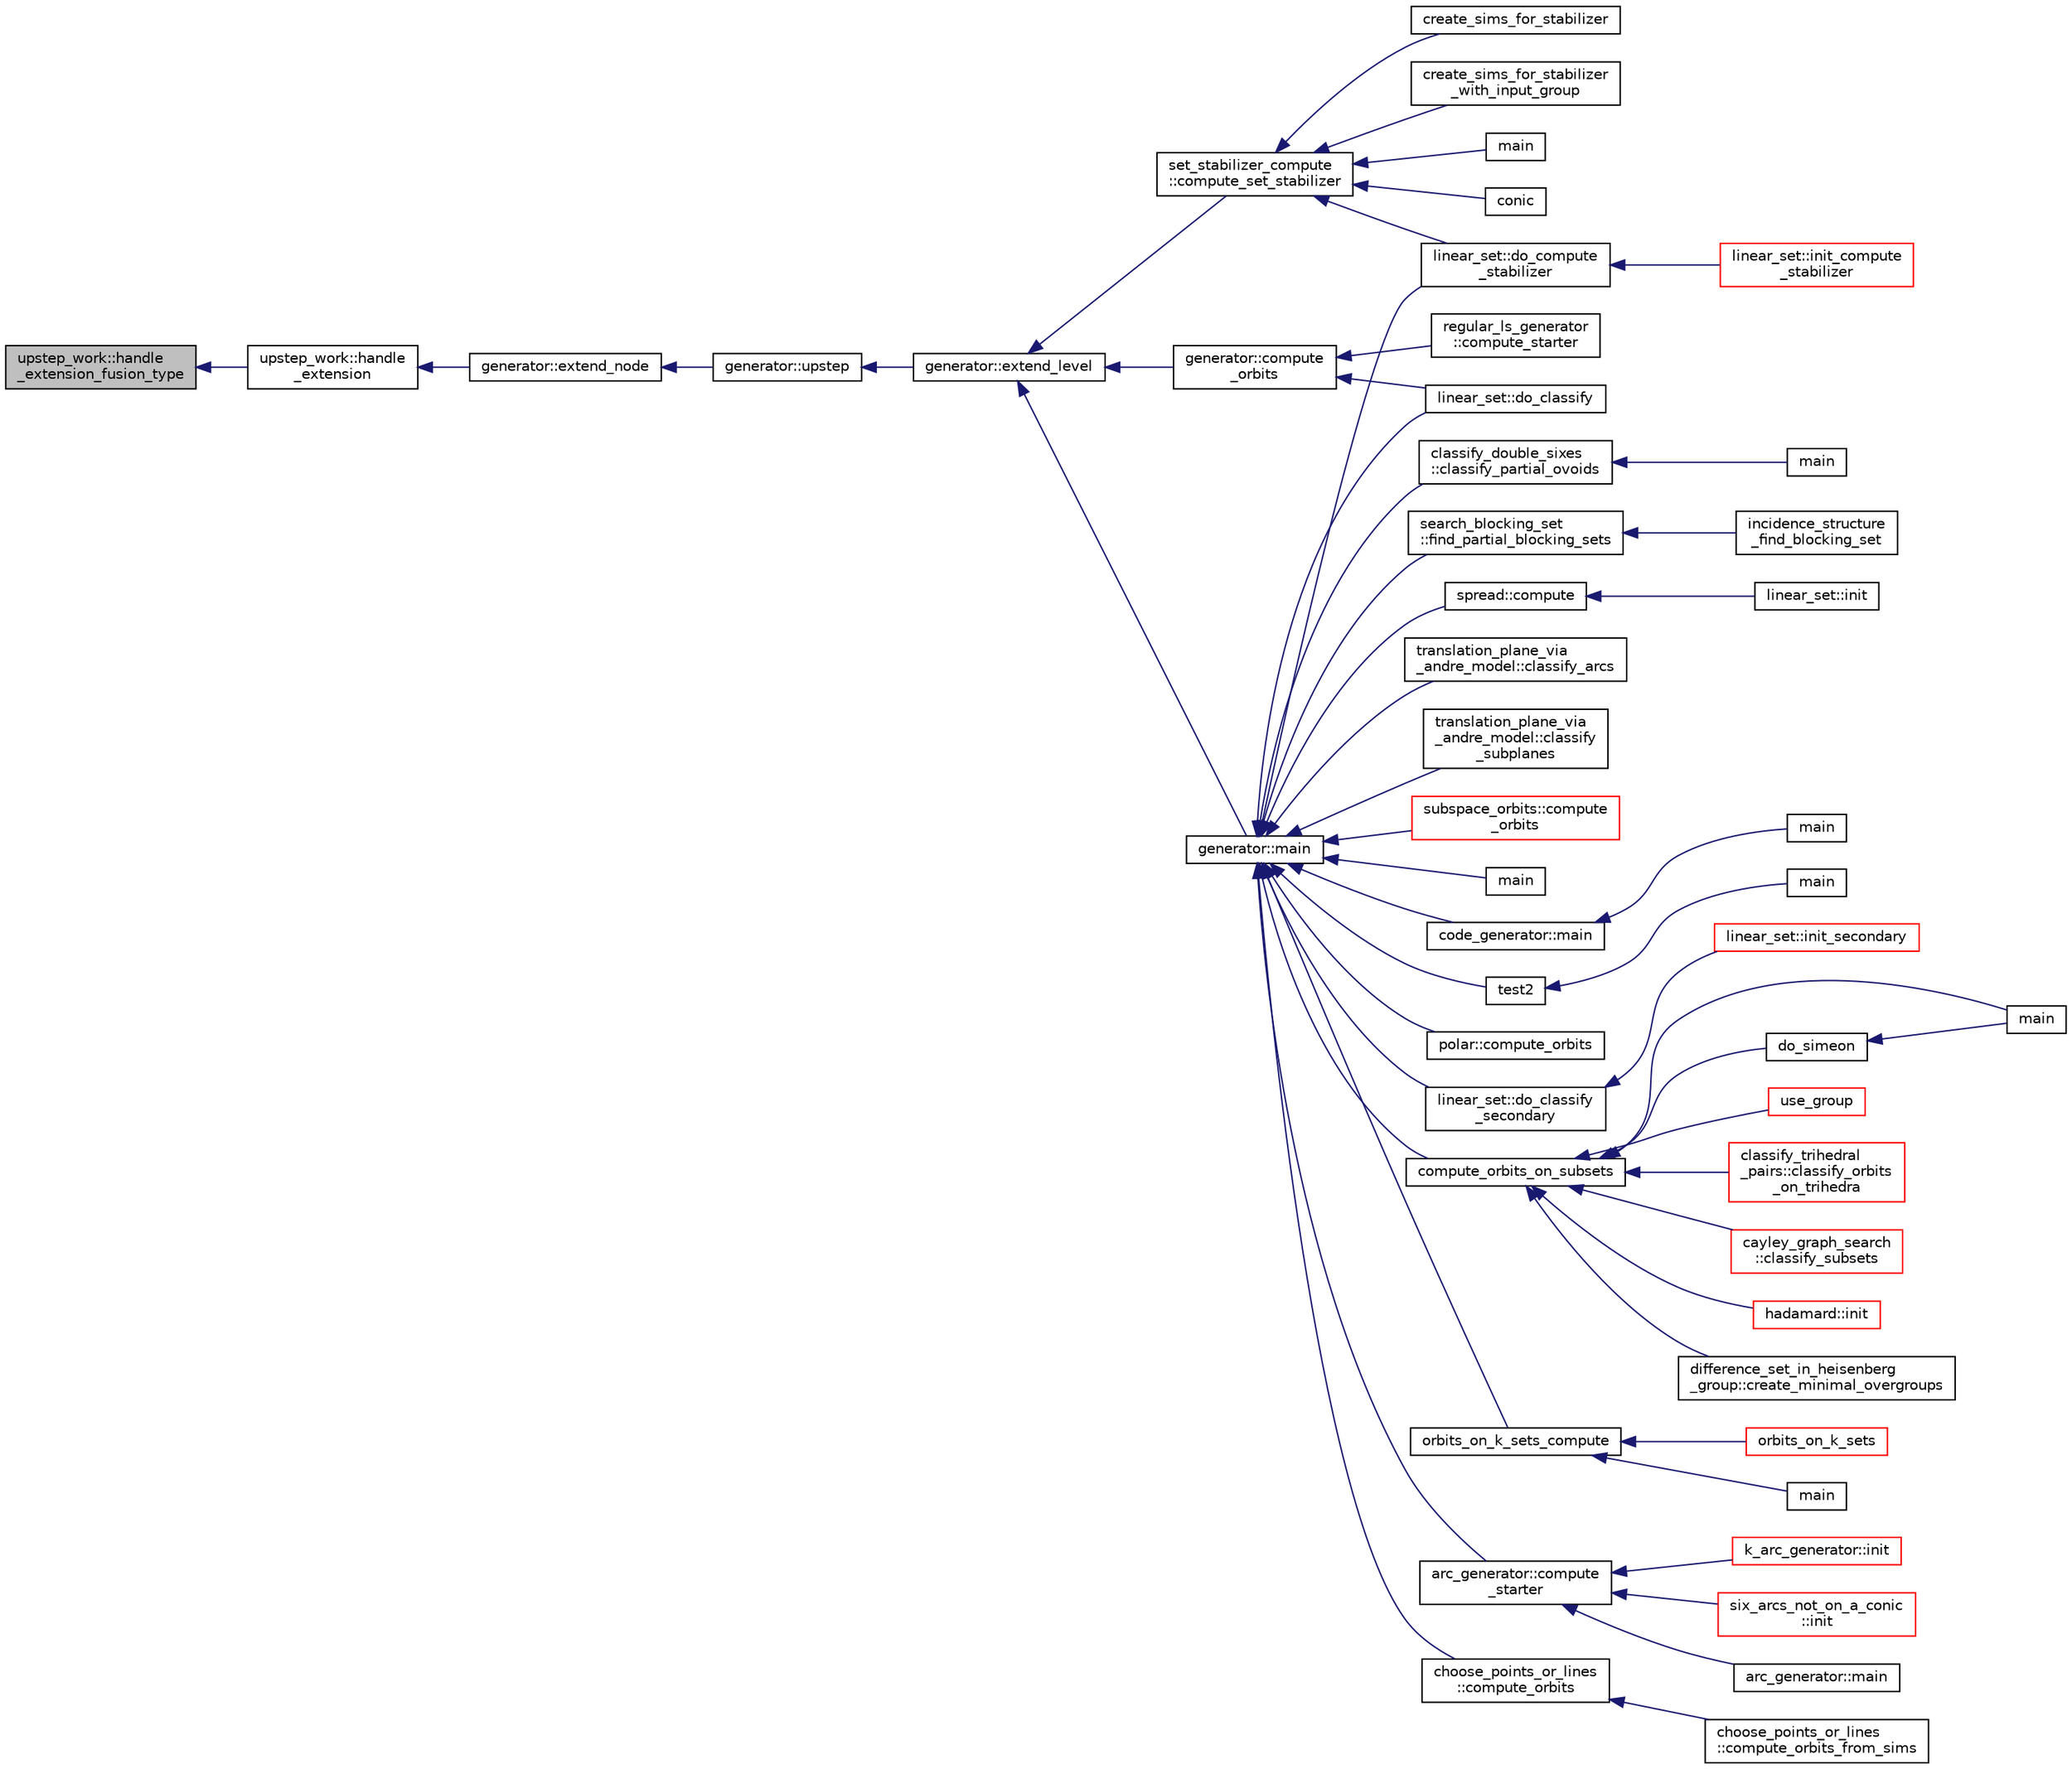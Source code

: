 digraph "upstep_work::handle_extension_fusion_type"
{
  edge [fontname="Helvetica",fontsize="10",labelfontname="Helvetica",labelfontsize="10"];
  node [fontname="Helvetica",fontsize="10",shape=record];
  rankdir="LR";
  Node1028 [label="upstep_work::handle\l_extension_fusion_type",height=0.2,width=0.4,color="black", fillcolor="grey75", style="filled", fontcolor="black"];
  Node1028 -> Node1029 [dir="back",color="midnightblue",fontsize="10",style="solid",fontname="Helvetica"];
  Node1029 [label="upstep_work::handle\l_extension",height=0.2,width=0.4,color="black", fillcolor="white", style="filled",URL="$d2/dd6/classupstep__work.html#ad8ba22a74e9884f92e11340b24e6a6d6"];
  Node1029 -> Node1030 [dir="back",color="midnightblue",fontsize="10",style="solid",fontname="Helvetica"];
  Node1030 [label="generator::extend_node",height=0.2,width=0.4,color="black", fillcolor="white", style="filled",URL="$d7/d73/classgenerator.html#ac71fa071cf218f54cdd9306a541744ae"];
  Node1030 -> Node1031 [dir="back",color="midnightblue",fontsize="10",style="solid",fontname="Helvetica"];
  Node1031 [label="generator::upstep",height=0.2,width=0.4,color="black", fillcolor="white", style="filled",URL="$d7/d73/classgenerator.html#ae0f2cebdabc821837f633656d7b0fdfe"];
  Node1031 -> Node1032 [dir="back",color="midnightblue",fontsize="10",style="solid",fontname="Helvetica"];
  Node1032 [label="generator::extend_level",height=0.2,width=0.4,color="black", fillcolor="white", style="filled",URL="$d7/d73/classgenerator.html#a91b84d80ccec0cd2136bc221c30e0f8e"];
  Node1032 -> Node1033 [dir="back",color="midnightblue",fontsize="10",style="solid",fontname="Helvetica"];
  Node1033 [label="set_stabilizer_compute\l::compute_set_stabilizer",height=0.2,width=0.4,color="black", fillcolor="white", style="filled",URL="$d8/dc6/classset__stabilizer__compute.html#ad4f92074322e98c7cd0ed5d4f8486b76"];
  Node1033 -> Node1034 [dir="back",color="midnightblue",fontsize="10",style="solid",fontname="Helvetica"];
  Node1034 [label="main",height=0.2,width=0.4,color="black", fillcolor="white", style="filled",URL="$db/d67/test__hyperoval_8_c.html#a3c04138a5bfe5d72780bb7e82a18e627"];
  Node1033 -> Node1035 [dir="back",color="midnightblue",fontsize="10",style="solid",fontname="Helvetica"];
  Node1035 [label="conic",height=0.2,width=0.4,color="black", fillcolor="white", style="filled",URL="$d4/de8/conic_8_c.html#a96def9474b981a9d5831a9b48d85d652"];
  Node1033 -> Node1036 [dir="back",color="midnightblue",fontsize="10",style="solid",fontname="Helvetica"];
  Node1036 [label="linear_set::do_compute\l_stabilizer",height=0.2,width=0.4,color="black", fillcolor="white", style="filled",URL="$dd/d86/classlinear__set.html#ae8f58ded28fb5370f4459cca42b7463b"];
  Node1036 -> Node1037 [dir="back",color="midnightblue",fontsize="10",style="solid",fontname="Helvetica"];
  Node1037 [label="linear_set::init_compute\l_stabilizer",height=0.2,width=0.4,color="red", fillcolor="white", style="filled",URL="$dd/d86/classlinear__set.html#a0cc3eaec1896fdc977b62e94623b055b"];
  Node1033 -> Node1039 [dir="back",color="midnightblue",fontsize="10",style="solid",fontname="Helvetica"];
  Node1039 [label="create_sims_for_stabilizer",height=0.2,width=0.4,color="black", fillcolor="white", style="filled",URL="$d0/d76/tl__algebra__and__number__theory_8h.html#af2c67d225072549409be710ac3cd30f8"];
  Node1033 -> Node1040 [dir="back",color="midnightblue",fontsize="10",style="solid",fontname="Helvetica"];
  Node1040 [label="create_sims_for_stabilizer\l_with_input_group",height=0.2,width=0.4,color="black", fillcolor="white", style="filled",URL="$d0/d76/tl__algebra__and__number__theory_8h.html#af5482567a8d6ba5c2fe593bf6f7f9a0f"];
  Node1032 -> Node1041 [dir="back",color="midnightblue",fontsize="10",style="solid",fontname="Helvetica"];
  Node1041 [label="generator::compute\l_orbits",height=0.2,width=0.4,color="black", fillcolor="white", style="filled",URL="$d7/d73/classgenerator.html#a23989bc20ecaaed39c4119c758367f40"];
  Node1041 -> Node1042 [dir="back",color="midnightblue",fontsize="10",style="solid",fontname="Helvetica"];
  Node1042 [label="regular_ls_generator\l::compute_starter",height=0.2,width=0.4,color="black", fillcolor="white", style="filled",URL="$d2/dd8/classregular__ls__generator.html#aa38907741058694a73194b02ceb4a53d"];
  Node1041 -> Node1043 [dir="back",color="midnightblue",fontsize="10",style="solid",fontname="Helvetica"];
  Node1043 [label="linear_set::do_classify",height=0.2,width=0.4,color="black", fillcolor="white", style="filled",URL="$dd/d86/classlinear__set.html#a3eb2dbce7fa8b71901dfc12f288ddd0c"];
  Node1032 -> Node1044 [dir="back",color="midnightblue",fontsize="10",style="solid",fontname="Helvetica"];
  Node1044 [label="generator::main",height=0.2,width=0.4,color="black", fillcolor="white", style="filled",URL="$d7/d73/classgenerator.html#a01abff8e9f231bf0d82e2e8e0061f242"];
  Node1044 -> Node1045 [dir="back",color="midnightblue",fontsize="10",style="solid",fontname="Helvetica"];
  Node1045 [label="main",height=0.2,width=0.4,color="black", fillcolor="white", style="filled",URL="$d2/d11/codes_8h.html#a217dbf8b442f20279ea00b898af96f52"];
  Node1044 -> Node1046 [dir="back",color="midnightblue",fontsize="10",style="solid",fontname="Helvetica"];
  Node1046 [label="code_generator::main",height=0.2,width=0.4,color="black", fillcolor="white", style="filled",URL="$db/d37/classcode__generator.html#ab3cf3a306e4032c2b471ac95321c599f"];
  Node1046 -> Node1047 [dir="back",color="midnightblue",fontsize="10",style="solid",fontname="Helvetica"];
  Node1047 [label="main",height=0.2,width=0.4,color="black", fillcolor="white", style="filled",URL="$d4/d4f/codes_8_c.html#a217dbf8b442f20279ea00b898af96f52"];
  Node1044 -> Node1048 [dir="back",color="midnightblue",fontsize="10",style="solid",fontname="Helvetica"];
  Node1048 [label="test2",height=0.2,width=0.4,color="black", fillcolor="white", style="filled",URL="$d9/db0/factor__space_8_c.html#a39d73a812e5fd8f1bc111e948368cb10"];
  Node1048 -> Node1049 [dir="back",color="midnightblue",fontsize="10",style="solid",fontname="Helvetica"];
  Node1049 [label="main",height=0.2,width=0.4,color="black", fillcolor="white", style="filled",URL="$d9/db0/factor__space_8_c.html#a3c04138a5bfe5d72780bb7e82a18e627"];
  Node1044 -> Node1050 [dir="back",color="midnightblue",fontsize="10",style="solid",fontname="Helvetica"];
  Node1050 [label="polar::compute_orbits",height=0.2,width=0.4,color="black", fillcolor="white", style="filled",URL="$da/d1c/classpolar.html#ac4c3c4f95d14c74ff4a3ec3f3479a1da"];
  Node1044 -> Node1043 [dir="back",color="midnightblue",fontsize="10",style="solid",fontname="Helvetica"];
  Node1044 -> Node1051 [dir="back",color="midnightblue",fontsize="10",style="solid",fontname="Helvetica"];
  Node1051 [label="linear_set::do_classify\l_secondary",height=0.2,width=0.4,color="black", fillcolor="white", style="filled",URL="$dd/d86/classlinear__set.html#a47eb7f9995f3343abd3bdfbf9a9a9162"];
  Node1051 -> Node1052 [dir="back",color="midnightblue",fontsize="10",style="solid",fontname="Helvetica"];
  Node1052 [label="linear_set::init_secondary",height=0.2,width=0.4,color="red", fillcolor="white", style="filled",URL="$dd/d86/classlinear__set.html#a7bf8cd7805559b5762921687a7c1ed97"];
  Node1044 -> Node1036 [dir="back",color="midnightblue",fontsize="10",style="solid",fontname="Helvetica"];
  Node1044 -> Node1054 [dir="back",color="midnightblue",fontsize="10",style="solid",fontname="Helvetica"];
  Node1054 [label="compute_orbits_on_subsets",height=0.2,width=0.4,color="black", fillcolor="white", style="filled",URL="$d3/d35/snakes__and__ladders__global_8_c.html#af33697aede0480110b1227f727252637"];
  Node1054 -> Node1055 [dir="back",color="midnightblue",fontsize="10",style="solid",fontname="Helvetica"];
  Node1055 [label="cayley_graph_search\l::classify_subsets",height=0.2,width=0.4,color="red", fillcolor="white", style="filled",URL="$de/dae/classcayley__graph__search.html#a4cf8a90752e018a281481ac80ad52c4b"];
  Node1054 -> Node1058 [dir="back",color="midnightblue",fontsize="10",style="solid",fontname="Helvetica"];
  Node1058 [label="hadamard::init",height=0.2,width=0.4,color="red", fillcolor="white", style="filled",URL="$d7/dbb/classhadamard.html#a16af359850b8bdd0d2a73e260d496c33"];
  Node1054 -> Node1060 [dir="back",color="midnightblue",fontsize="10",style="solid",fontname="Helvetica"];
  Node1060 [label="difference_set_in_heisenberg\l_group::create_minimal_overgroups",height=0.2,width=0.4,color="black", fillcolor="white", style="filled",URL="$de/d8a/classdifference__set__in__heisenberg__group.html#a9bde5ad5da3ebaebf98fbfd3e8110b79"];
  Node1054 -> Node1061 [dir="back",color="midnightblue",fontsize="10",style="solid",fontname="Helvetica"];
  Node1061 [label="main",height=0.2,width=0.4,color="black", fillcolor="white", style="filled",URL="$d5/d13/simeon_8_c.html#ae66f6b31b5ad750f1fe042a706a4e3d4"];
  Node1054 -> Node1062 [dir="back",color="midnightblue",fontsize="10",style="solid",fontname="Helvetica"];
  Node1062 [label="do_simeon",height=0.2,width=0.4,color="black", fillcolor="white", style="filled",URL="$d5/d13/simeon_8_c.html#a36cf3f9cb484fa44da7a7dfcbe9385d0"];
  Node1062 -> Node1061 [dir="back",color="midnightblue",fontsize="10",style="solid",fontname="Helvetica"];
  Node1054 -> Node1063 [dir="back",color="midnightblue",fontsize="10",style="solid",fontname="Helvetica"];
  Node1063 [label="use_group",height=0.2,width=0.4,color="red", fillcolor="white", style="filled",URL="$d9/d9f/all__cliques_8_c.html#aba62531e97173264c39afe2c7857af31"];
  Node1054 -> Node1065 [dir="back",color="midnightblue",fontsize="10",style="solid",fontname="Helvetica"];
  Node1065 [label="classify_trihedral\l_pairs::classify_orbits\l_on_trihedra",height=0.2,width=0.4,color="red", fillcolor="white", style="filled",URL="$d1/d21/classclassify__trihedral__pairs.html#a99625621bfba4bb65b3d60304b306539"];
  Node1044 -> Node1072 [dir="back",color="midnightblue",fontsize="10",style="solid",fontname="Helvetica"];
  Node1072 [label="orbits_on_k_sets_compute",height=0.2,width=0.4,color="black", fillcolor="white", style="filled",URL="$d3/d35/snakes__and__ladders__global_8_c.html#a96743526b15703539d544499276aaa71"];
  Node1072 -> Node1073 [dir="back",color="midnightblue",fontsize="10",style="solid",fontname="Helvetica"];
  Node1073 [label="main",height=0.2,width=0.4,color="black", fillcolor="white", style="filled",URL="$d9/d5f/example__fano__plane_8_c.html#ae66f6b31b5ad750f1fe042a706a4e3d4"];
  Node1072 -> Node1074 [dir="back",color="midnightblue",fontsize="10",style="solid",fontname="Helvetica"];
  Node1074 [label="orbits_on_k_sets",height=0.2,width=0.4,color="red", fillcolor="white", style="filled",URL="$d3/d35/snakes__and__ladders__global_8_c.html#afe3d79116aa8b4d1a93d444a3a979b6e"];
  Node1044 -> Node1083 [dir="back",color="midnightblue",fontsize="10",style="solid",fontname="Helvetica"];
  Node1083 [label="arc_generator::compute\l_starter",height=0.2,width=0.4,color="black", fillcolor="white", style="filled",URL="$d4/d21/classarc__generator.html#aad1dcec3a1c302e743d574bd1ac857d9"];
  Node1083 -> Node1082 [dir="back",color="midnightblue",fontsize="10",style="solid",fontname="Helvetica"];
  Node1082 [label="arc_generator::main",height=0.2,width=0.4,color="black", fillcolor="white", style="filled",URL="$d4/d21/classarc__generator.html#ad80140b51b165dad1fe6ab232be7829a"];
  Node1083 -> Node1084 [dir="back",color="midnightblue",fontsize="10",style="solid",fontname="Helvetica"];
  Node1084 [label="k_arc_generator::init",height=0.2,width=0.4,color="red", fillcolor="white", style="filled",URL="$d6/dd8/classk__arc__generator.html#a6036d9f52ede9f8ca681505626b5361d"];
  Node1083 -> Node1086 [dir="back",color="midnightblue",fontsize="10",style="solid",fontname="Helvetica"];
  Node1086 [label="six_arcs_not_on_a_conic\l::init",height=0.2,width=0.4,color="red", fillcolor="white", style="filled",URL="$d8/de6/classsix__arcs__not__on__a__conic.html#a7a4d5cf8a098488729934cfa8a70944a"];
  Node1044 -> Node1088 [dir="back",color="midnightblue",fontsize="10",style="solid",fontname="Helvetica"];
  Node1088 [label="choose_points_or_lines\l::compute_orbits",height=0.2,width=0.4,color="black", fillcolor="white", style="filled",URL="$d6/d75/classchoose__points__or__lines.html#adc353e2d41dc8a39563322c8cdd85f61"];
  Node1088 -> Node1089 [dir="back",color="midnightblue",fontsize="10",style="solid",fontname="Helvetica"];
  Node1089 [label="choose_points_or_lines\l::compute_orbits_from_sims",height=0.2,width=0.4,color="black", fillcolor="white", style="filled",URL="$d6/d75/classchoose__points__or__lines.html#a4fcac2dadf459d7c75187a00a4bd64aa"];
  Node1044 -> Node1090 [dir="back",color="midnightblue",fontsize="10",style="solid",fontname="Helvetica"];
  Node1090 [label="classify_double_sixes\l::classify_partial_ovoids",height=0.2,width=0.4,color="black", fillcolor="white", style="filled",URL="$dd/d23/classclassify__double__sixes.html#a2253fca143a0e8a3e39655eb05668ae9"];
  Node1090 -> Node1091 [dir="back",color="midnightblue",fontsize="10",style="solid",fontname="Helvetica"];
  Node1091 [label="main",height=0.2,width=0.4,color="black", fillcolor="white", style="filled",URL="$df/df8/surface__classify_8_c.html#a217dbf8b442f20279ea00b898af96f52"];
  Node1044 -> Node1092 [dir="back",color="midnightblue",fontsize="10",style="solid",fontname="Helvetica"];
  Node1092 [label="search_blocking_set\l::find_partial_blocking_sets",height=0.2,width=0.4,color="black", fillcolor="white", style="filled",URL="$dc/d36/classsearch__blocking__set.html#ad3fdb3d356db75a02c406bc9d4e9e9b6"];
  Node1092 -> Node1093 [dir="back",color="midnightblue",fontsize="10",style="solid",fontname="Helvetica"];
  Node1093 [label="incidence_structure\l_find_blocking_set",height=0.2,width=0.4,color="black", fillcolor="white", style="filled",URL="$df/d74/tl__geometry_8h.html#a8e3d42d0018f8a804b9686b1c4951186"];
  Node1044 -> Node1094 [dir="back",color="midnightblue",fontsize="10",style="solid",fontname="Helvetica"];
  Node1094 [label="spread::compute",height=0.2,width=0.4,color="black", fillcolor="white", style="filled",URL="$da/dc1/classspread.html#a9674466d3e03b8dad79882299c638a21"];
  Node1094 -> Node1095 [dir="back",color="midnightblue",fontsize="10",style="solid",fontname="Helvetica"];
  Node1095 [label="linear_set::init",height=0.2,width=0.4,color="black", fillcolor="white", style="filled",URL="$dd/d86/classlinear__set.html#a7ab24e84423749047d5465cb15505475"];
  Node1044 -> Node1096 [dir="back",color="midnightblue",fontsize="10",style="solid",fontname="Helvetica"];
  Node1096 [label="translation_plane_via\l_andre_model::classify_arcs",height=0.2,width=0.4,color="black", fillcolor="white", style="filled",URL="$d1/dcc/classtranslation__plane__via__andre__model.html#ac8f002e812a8b152d41e806688601c5e"];
  Node1044 -> Node1097 [dir="back",color="midnightblue",fontsize="10",style="solid",fontname="Helvetica"];
  Node1097 [label="translation_plane_via\l_andre_model::classify\l_subplanes",height=0.2,width=0.4,color="black", fillcolor="white", style="filled",URL="$d1/dcc/classtranslation__plane__via__andre__model.html#a794fefa95f0a7f7b887133375988ee55"];
  Node1044 -> Node1098 [dir="back",color="midnightblue",fontsize="10",style="solid",fontname="Helvetica"];
  Node1098 [label="subspace_orbits::compute\l_orbits",height=0.2,width=0.4,color="red", fillcolor="white", style="filled",URL="$d2/d9f/classsubspace__orbits.html#a2778f8d49cde1675de1ef6acfe180b63"];
}
